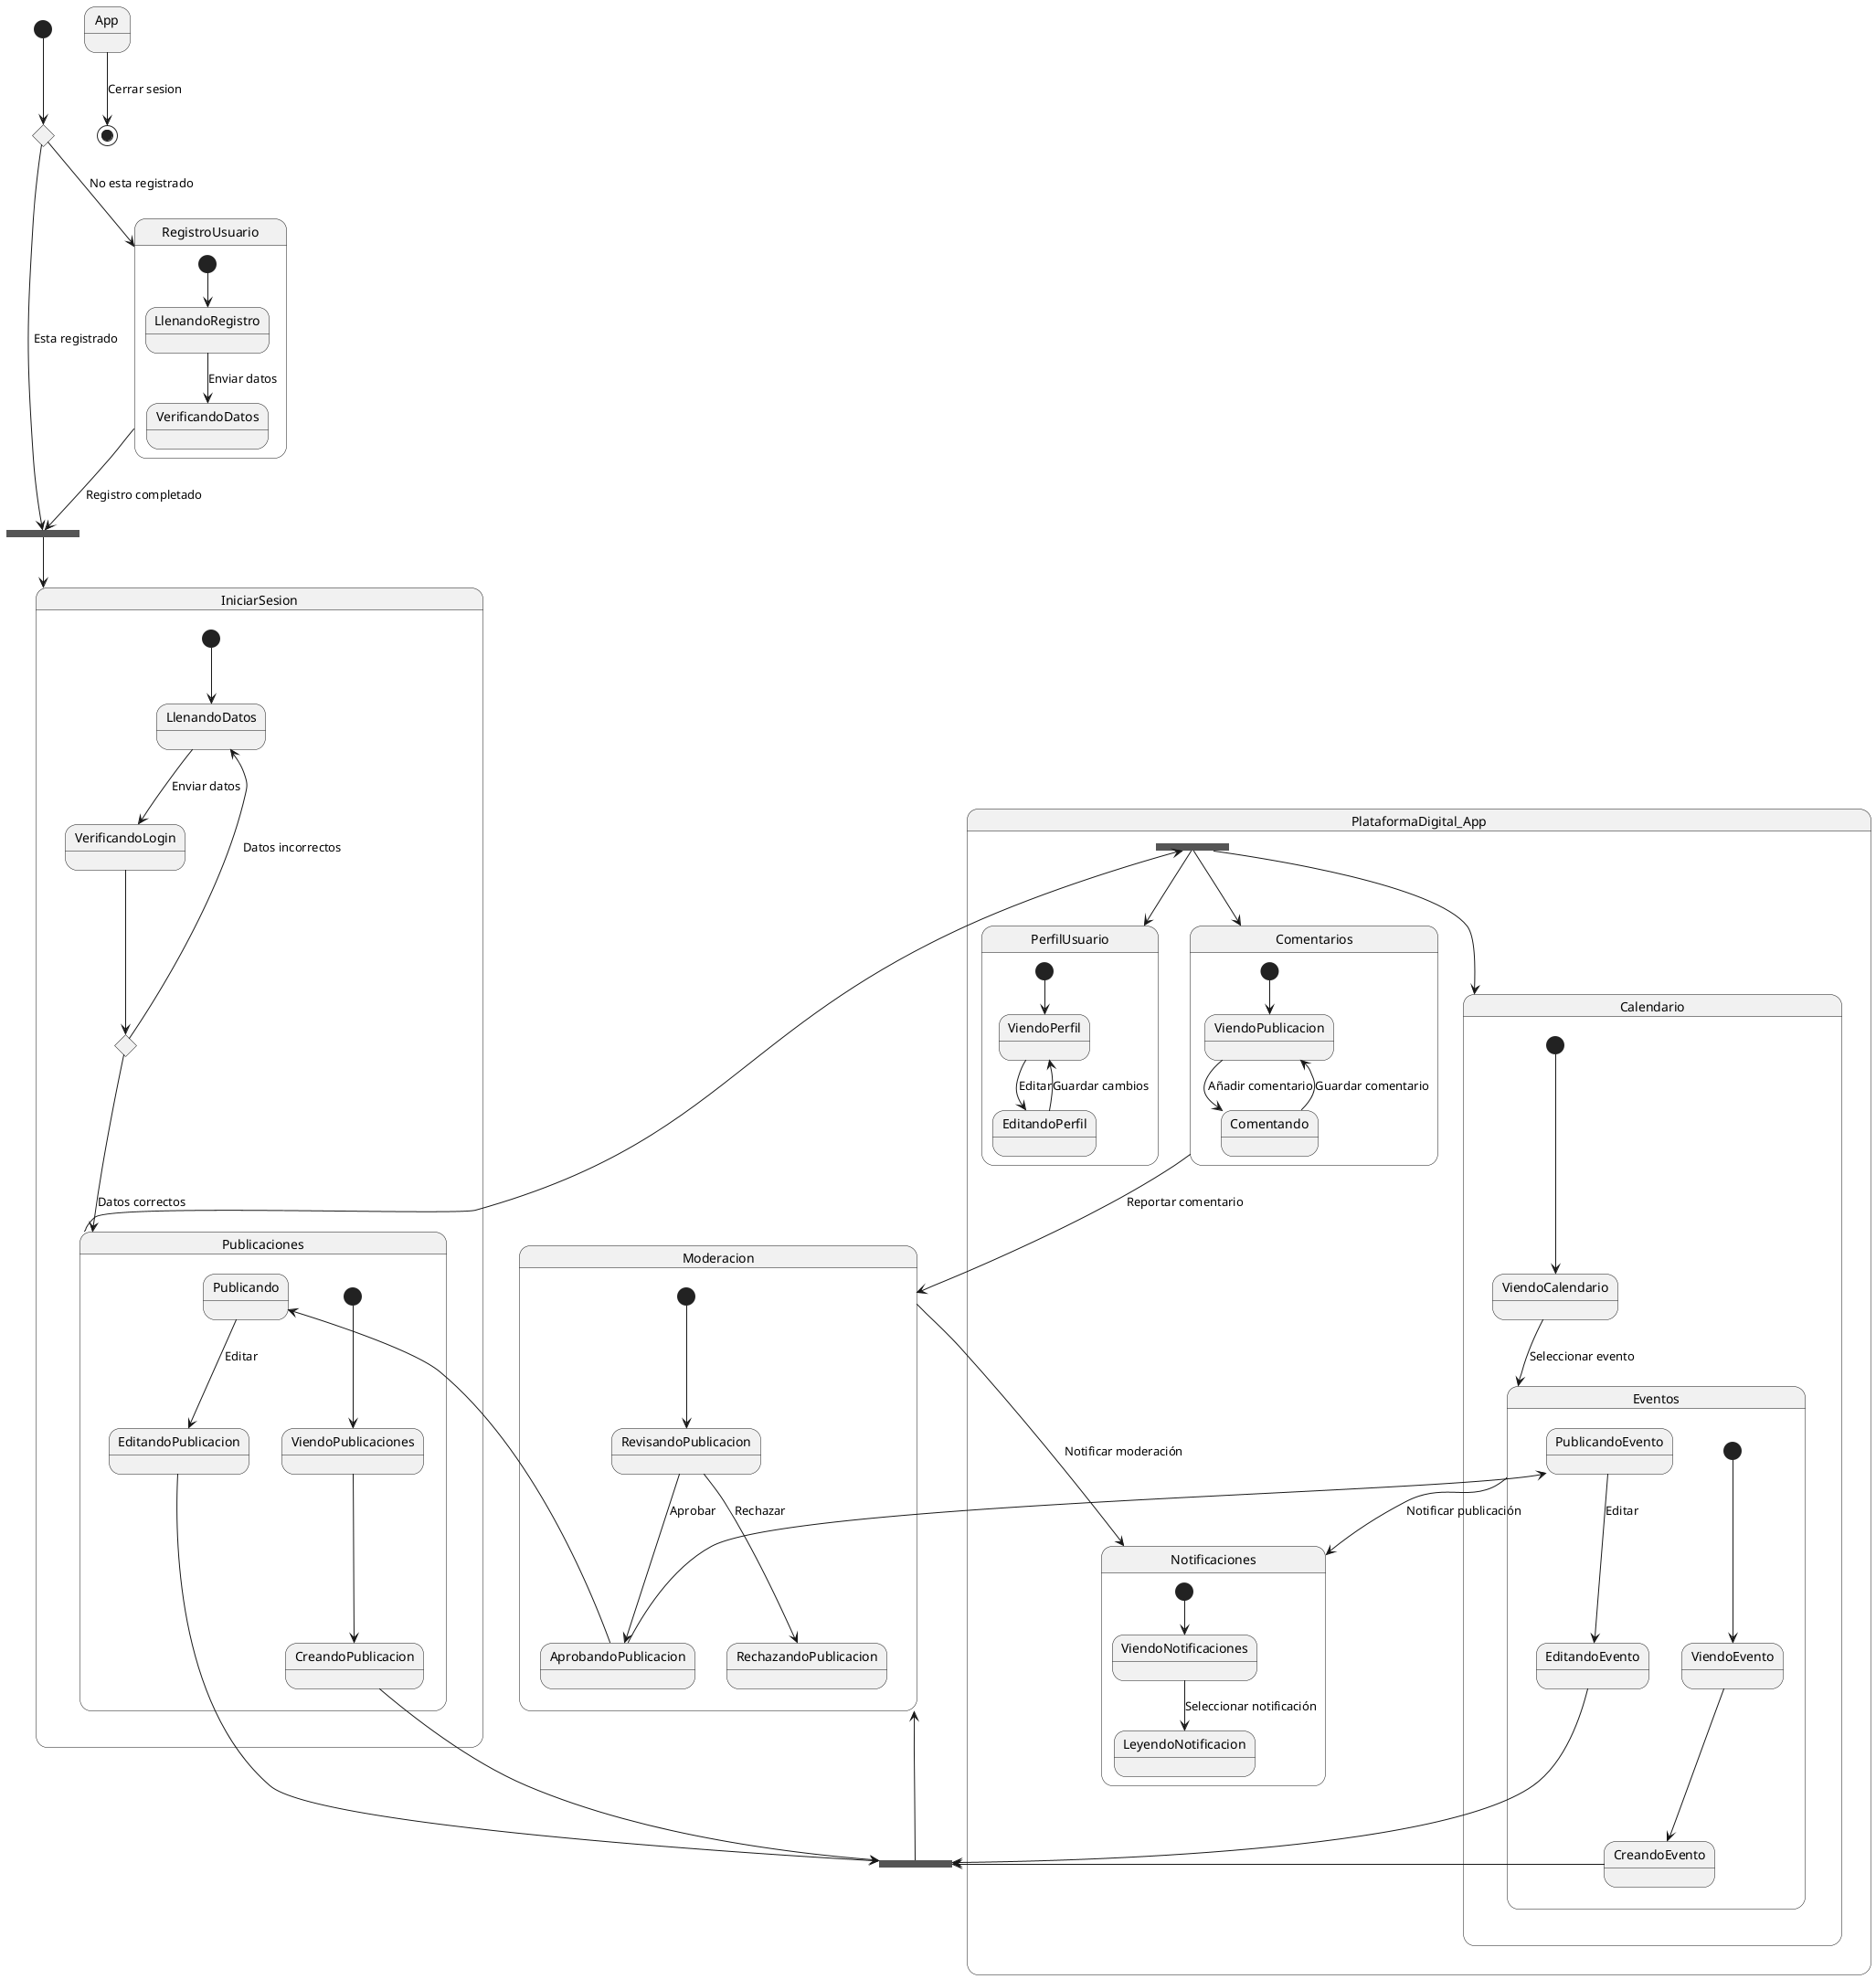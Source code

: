 @startuml n7
/'
Lea el enunciado del proyecto y cree un diagrama de estado que nos ayude a entender el proceso del negocio que se quiere automatizar. Use como base el diagrama de clases del modelo de dominio hecho en el reto 07.

Cree un repositorio para el proyecto en GitHub al que tengan acceso todos los integrantes del grupo.

Cree también la siguiente estructura de directorios:

docs/ -> directorio para guardar la documentación
docs/scenariosView - > diagramas de requisitos
docs/logicalView -> diagramas de la vista lógica
docs/developmentView -> diagramas de la vista de desarrollo
docs/processView -> diagramas de la vista de proceso
docs/physicalView -> diagramas de la vista física
src -> directorio para guardar el código de la aplicación
src/main -> directorio para el código fuente
src/test -> directorio para las pruebas unitarias
README.md -> archivo readme del proyecto
Coloque en el directorio “docs/scenariosView” los archivos “.plantuml” del diagrama de clases y de estado del modelo de dominio del proyecto.

También edite el archivo “README.md”, coloque como título el nombre del proyecto, liste los integrantes del equipo y coloque una sección llamada “Modelo del Dominio”, dentro de esa sección inserte las imágenes del diagrama de clases y de estado correspondiente.

Suba todo a GitHUb.

Al terminar, coloque el URL del repositorio del proyecto.
'/

state choice1 <<choice>>
state join_state <<join>>
state join_state2 <<join>>

[*] --> choice1
choice1 --> RegistroUsuario : No esta registrado
choice1 --> join_state : Esta registrado
join_state --> IniciarSesion 
join_state2 --> Moderacion

state RegistroUsuario {
    [*] --> LlenandoRegistro
    LlenandoRegistro --> VerificandoDatos : Enviar datos
}

state IniciarSesion {
    [*] --> LlenandoDatos
    LlenandoDatos --> VerificandoLogin : Enviar datos
    state choice2 <<choice>>
    VerificandoLogin --> choice2
    choice2 --> Publicaciones : Datos correctos
    choice2 --> LlenandoDatos : Datos incorrectos
}

state PlataformaDigital_App {
state join_state3 <<join>>

state PerfilUsuario {
    [*] --> ViendoPerfil
    ViendoPerfil --> EditandoPerfil : Editar
    EditandoPerfil --> ViendoPerfil : Guardar cambios
}

state Publicaciones {
    [*] --> ViendoPublicaciones
    ViendoPublicaciones --> CreandoPublicacion
    CreandoPublicacion --> join_state2 
    Publicando --> EditandoPublicacion : Editar
    EditandoPublicacion --> join_state2
}



state Calendario {
    [*] --> ViendoCalendario
    ViendoCalendario --> Eventos : Seleccionar evento
    state Eventos {
        [*] --> ViendoEvento
        ViendoEvento --> CreandoEvento
        CreandoEvento --> join_state2
        PublicandoEvento --> EditandoEvento : Editar
        EditandoEvento --> join_state2
    }
}

state Notificaciones {
    [*] --> ViendoNotificaciones
    ViendoNotificaciones --> LeyendoNotificacion : Seleccionar notificación
}

state Comentarios {
    [*] --> ViendoPublicacion
    ViendoPublicacion --> Comentando : Añadir comentario
    Comentando --> ViendoPublicacion : Guardar comentario
}

state Moderacion {
    [*] --> RevisandoPublicacion
    RevisandoPublicacion --> AprobandoPublicacion : Aprobar
    RevisandoPublicacion --> RechazandoPublicacion : Rechazar
    AprobandoPublicacion --> Publicando
    AprobandoPublicacion --> PublicandoEvento
}
}
RegistroUsuario --> join_state : Registro completado
Eventos --> Notificaciones : Notificar publicación
Comentarios --> Moderacion : Reportar comentario
Moderacion --> Notificaciones : Notificar moderación

Publicaciones --> join_state3
join_state3 --> Comentarios
join_state3 --> PerfilUsuario
join_state3 --> Calendario

App --> [*] : Cerrar sesion

@enduml